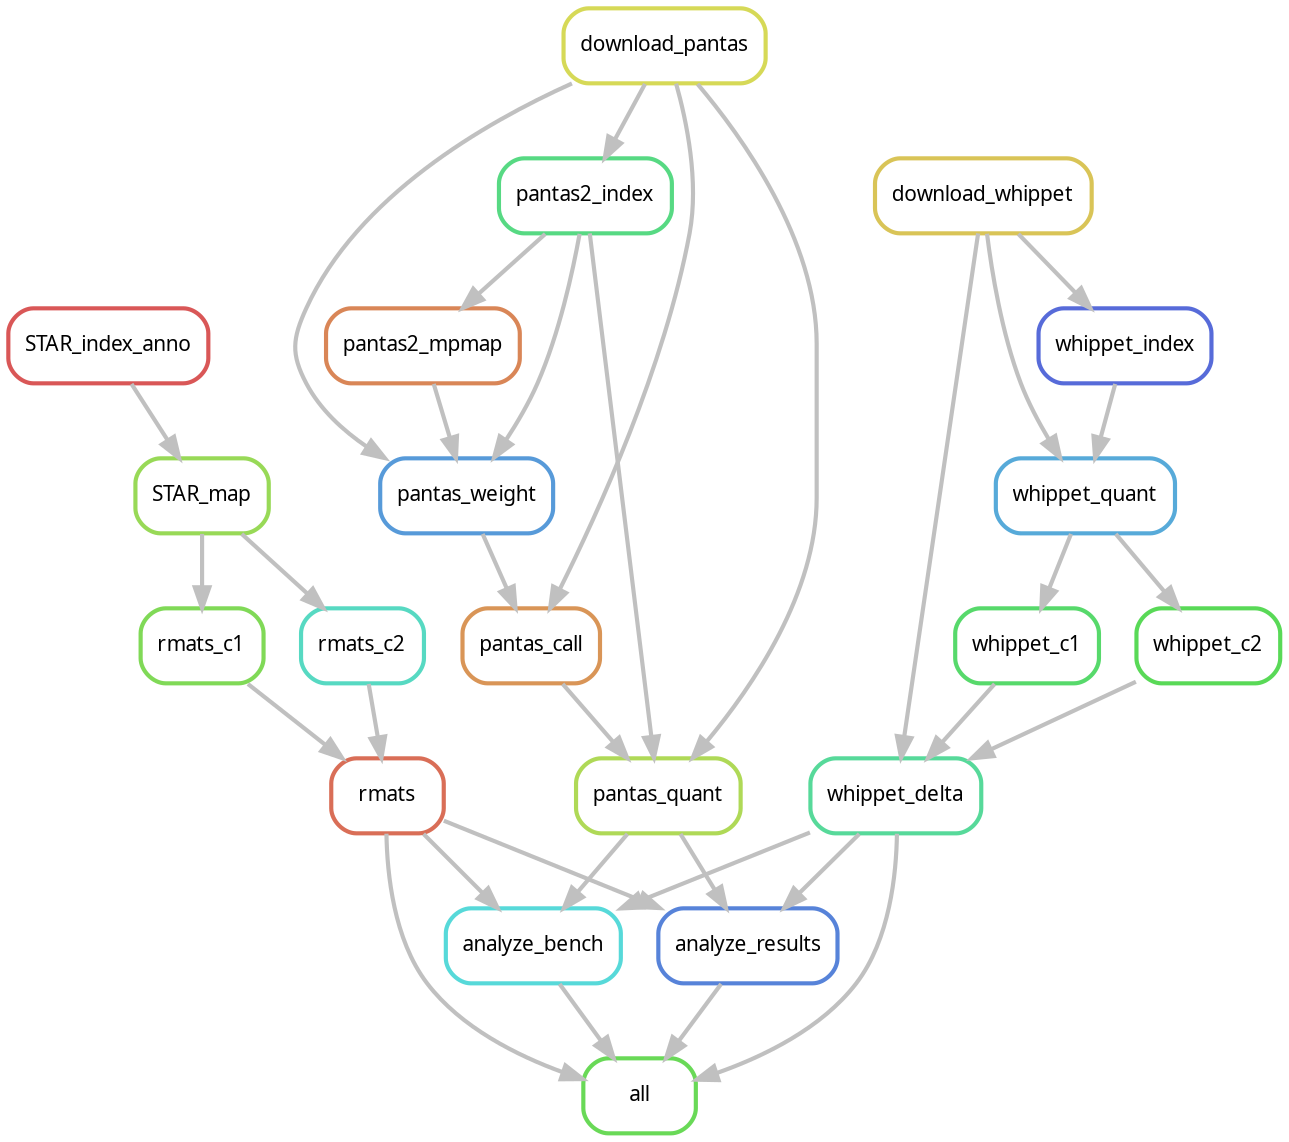 digraph snakemake_dag {
    graph[bgcolor=white, margin=0];
    node[shape=box, style=rounded, fontname=sans,                 fontsize=10, penwidth=2];
    edge[penwidth=2, color=grey];
	0[label = "all", color = "0.31 0.6 0.85", style="rounded"];
	1[label = "rmats", color = "0.03 0.6 0.85", style="rounded"];
	2[label = "rmats_c1", color = "0.28 0.6 0.85", style="rounded"];
	3[label = "STAR_map", color = "0.25 0.6 0.85", style="rounded"];
	4[label = "STAR_index_anno", color = "0.00 0.6 0.85", style="rounded"];
	5[label = "rmats_c2", color = "0.47 0.6 0.85", style="rounded"];
	6[label = "whippet_delta", color = "0.42 0.6 0.85", style="rounded"];
	7[label = "whippet_c1", color = "0.36 0.6 0.85", style="rounded"];
	8[label = "whippet_quant", color = "0.56 0.6 0.85", style="rounded"];
	9[label = "whippet_index", color = "0.64 0.6 0.85", style="rounded"];
	10[label = "download_whippet", color = "0.14 0.6 0.85", style="rounded"];
	11[label = "whippet_c2", color = "0.33 0.6 0.85", style="rounded"];
	12[label = "analyze_bench", color = "0.50 0.6 0.85", style="rounded"];
	13[label = "pantas_quant", color = "0.22 0.6 0.85", style="rounded"];
	14[label = "pantas2_index", color = "0.39 0.6 0.85", style="rounded"];
	15[label = "download_pantas", color = "0.17 0.6 0.85", style="rounded"];
	16[label = "pantas_call", color = "0.08 0.6 0.85", style="rounded"];
	17[label = "pantas_weight", color = "0.58 0.6 0.85", style="rounded"];
	18[label = "pantas2_mpmap", color = "0.06 0.6 0.85", style="rounded"];
	19[label = "analyze_results", color = "0.61 0.6 0.85", style="rounded"];
	6 -> 0
	1 -> 0
	19 -> 0
	12 -> 0
	2 -> 1
	5 -> 1
	3 -> 2
	4 -> 3
	3 -> 5
	7 -> 6
	10 -> 6
	11 -> 6
	8 -> 7
	10 -> 8
	9 -> 8
	10 -> 9
	8 -> 11
	6 -> 12
	1 -> 12
	13 -> 12
	14 -> 13
	16 -> 13
	15 -> 13
	15 -> 14
	17 -> 16
	15 -> 16
	18 -> 17
	14 -> 17
	15 -> 17
	14 -> 18
	6 -> 19
	1 -> 19
	13 -> 19
}            
